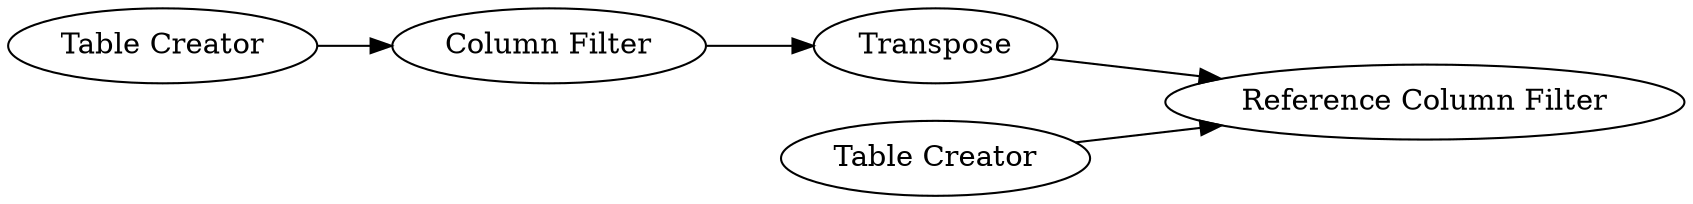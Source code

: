 digraph {
	1 [label="Table Creator"]
	2 [label="Table Creator"]
	3 [label=Transpose]
	4 [label="Column Filter"]
	5 [label="Reference Column Filter"]
	1 -> 4
	2 -> 5
	3 -> 5
	4 -> 3
	rankdir=LR
}
